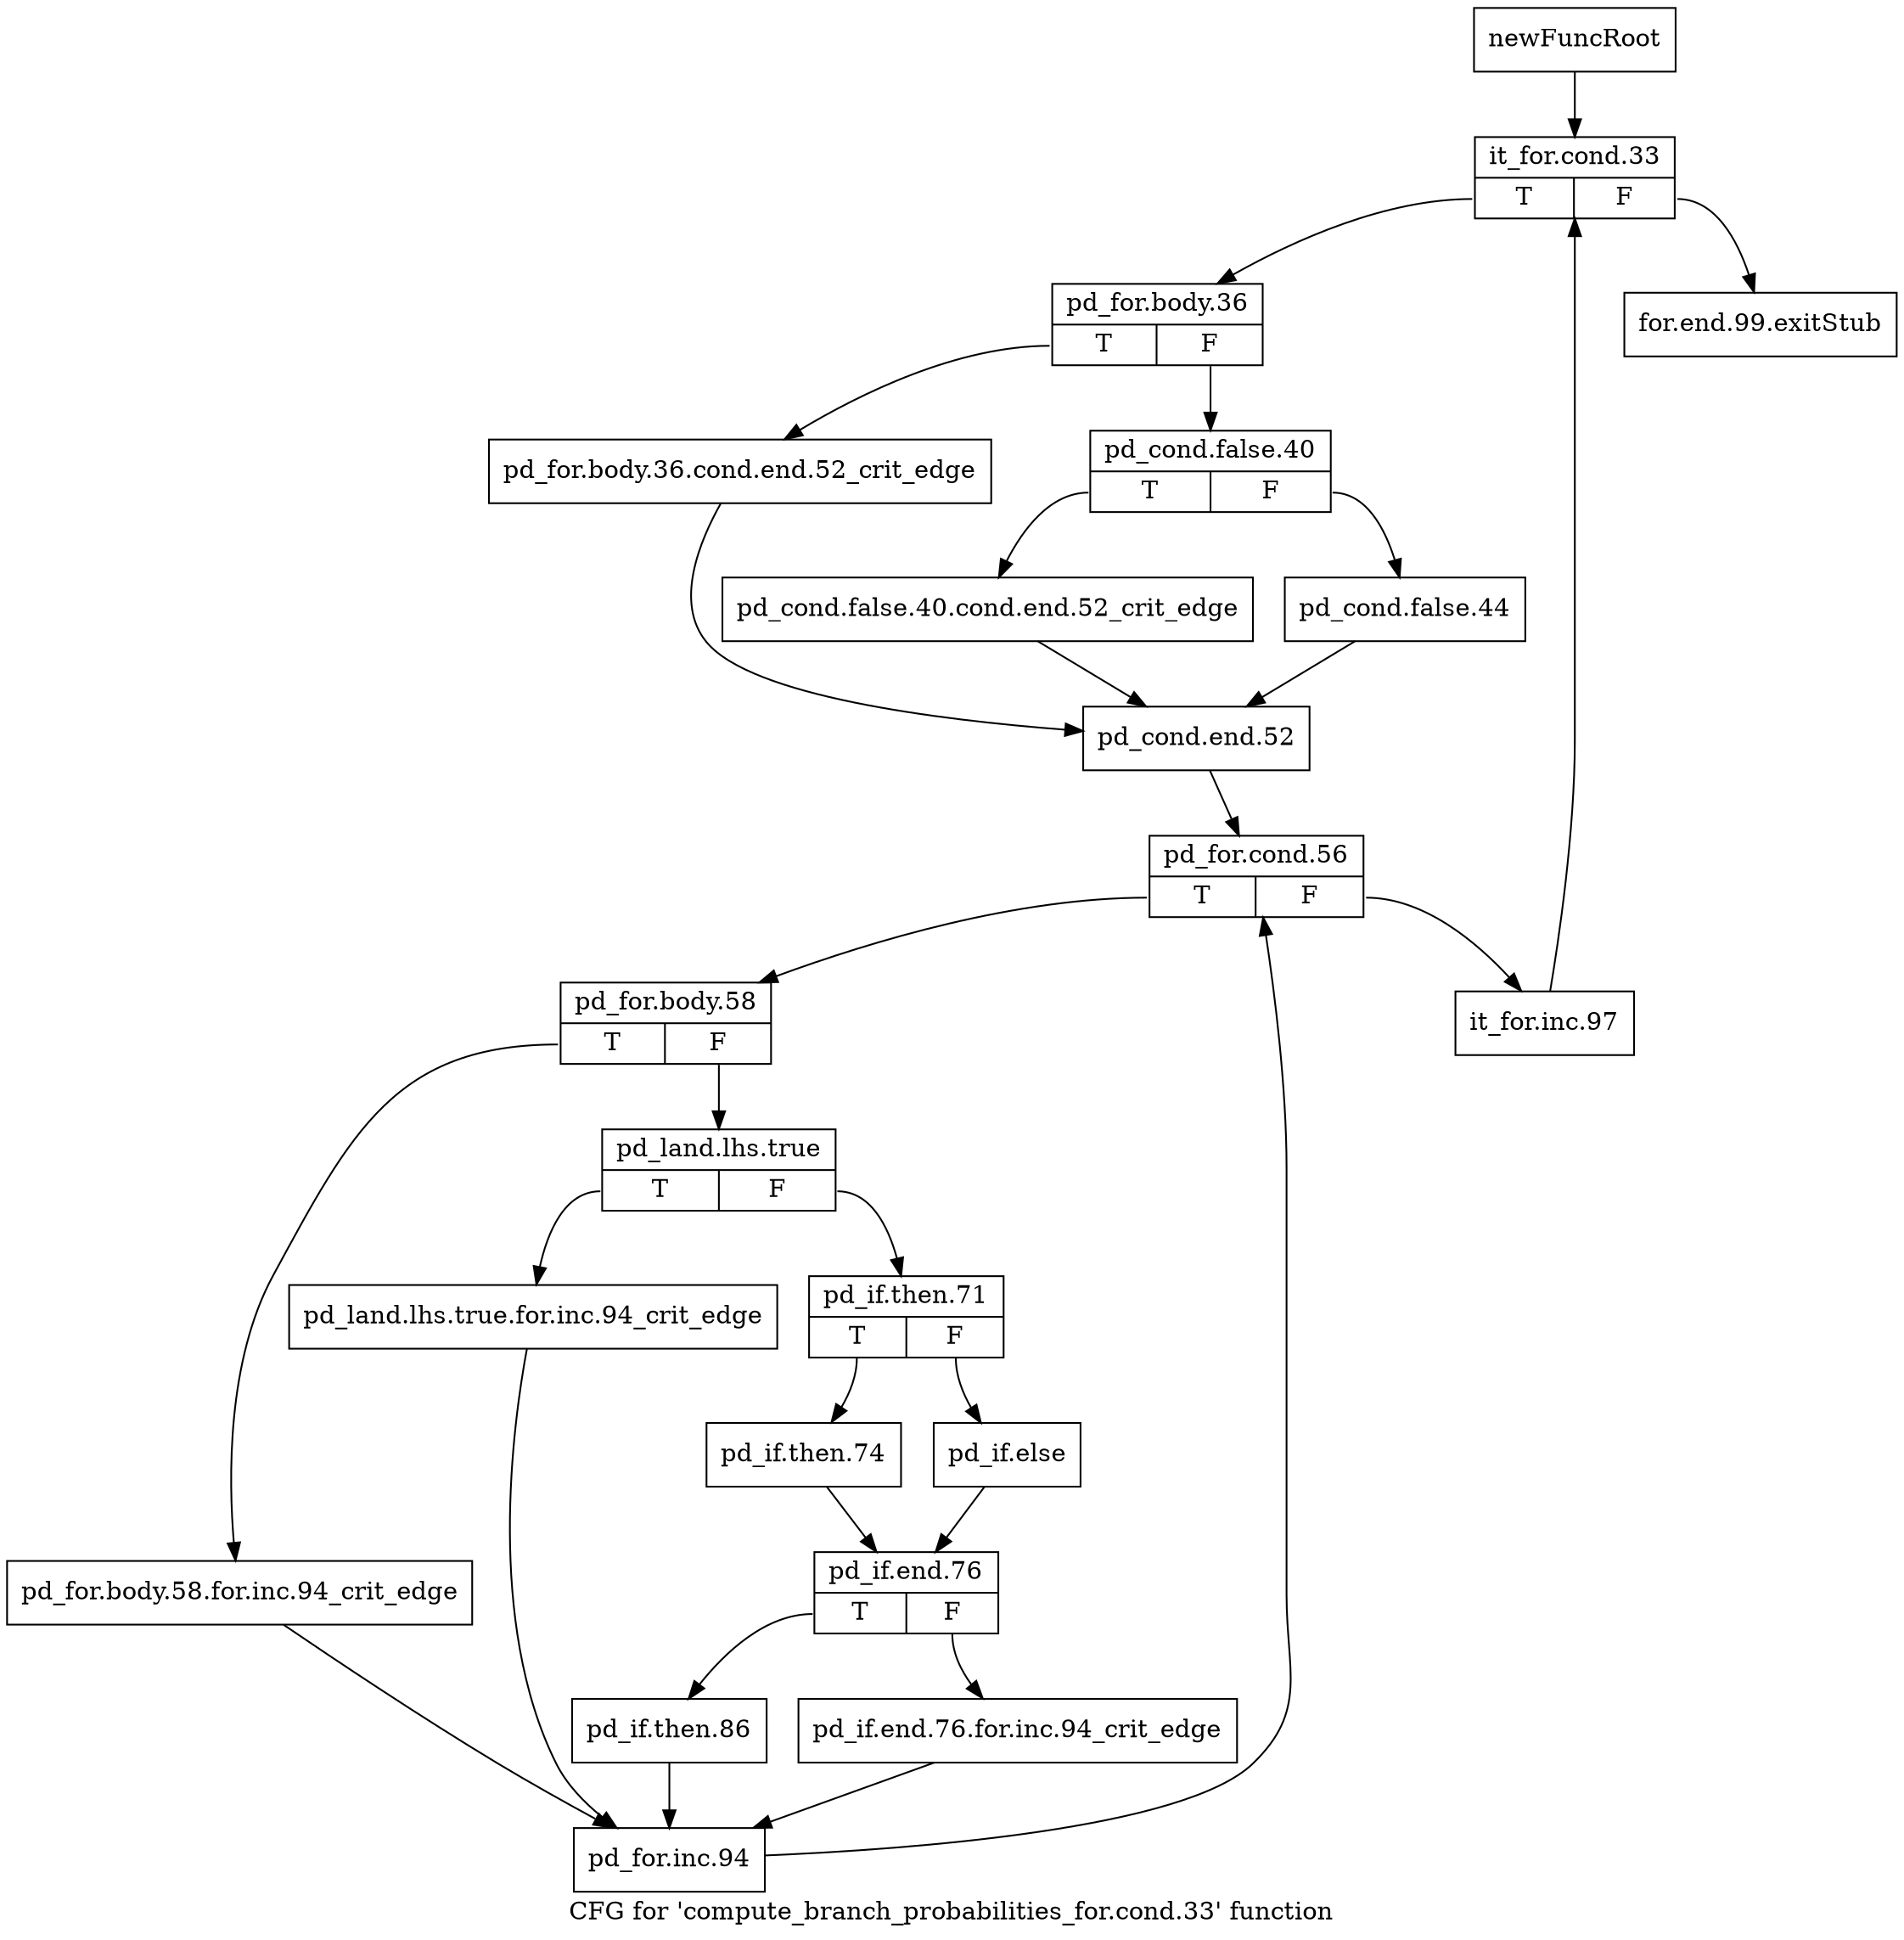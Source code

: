 digraph "CFG for 'compute_branch_probabilities_for.cond.33' function" {
	label="CFG for 'compute_branch_probabilities_for.cond.33' function";

	Node0xb7b37c0 [shape=record,label="{newFuncRoot}"];
	Node0xb7b37c0 -> Node0xb7be650;
	Node0xb7b3810 [shape=record,label="{for.end.99.exitStub}"];
	Node0xb7be650 [shape=record,label="{it_for.cond.33|{<s0>T|<s1>F}}"];
	Node0xb7be650:s0 -> Node0xb7be6a0;
	Node0xb7be650:s1 -> Node0xb7b3810;
	Node0xb7be6a0 [shape=record,label="{pd_for.body.36|{<s0>T|<s1>F}}"];
	Node0xb7be6a0:s0 -> Node0xb7be7e0;
	Node0xb7be6a0:s1 -> Node0xb7be6f0;
	Node0xb7be6f0 [shape=record,label="{pd_cond.false.40|{<s0>T|<s1>F}}"];
	Node0xb7be6f0:s0 -> Node0xb7be790;
	Node0xb7be6f0:s1 -> Node0xb7be740;
	Node0xb7be740 [shape=record,label="{pd_cond.false.44}"];
	Node0xb7be740 -> Node0xb7be830;
	Node0xb7be790 [shape=record,label="{pd_cond.false.40.cond.end.52_crit_edge}"];
	Node0xb7be790 -> Node0xb7be830;
	Node0xb7be7e0 [shape=record,label="{pd_for.body.36.cond.end.52_crit_edge}"];
	Node0xb7be7e0 -> Node0xb7be830;
	Node0xb7be830 [shape=record,label="{pd_cond.end.52}"];
	Node0xb7be830 -> Node0xb7be880;
	Node0xb7be880 [shape=record,label="{pd_for.cond.56|{<s0>T|<s1>F}}"];
	Node0xb7be880:s0 -> Node0xb7be920;
	Node0xb7be880:s1 -> Node0xb7be8d0;
	Node0xb7be8d0 [shape=record,label="{it_for.inc.97}"];
	Node0xb7be8d0 -> Node0xb7be650;
	Node0xb7be920 [shape=record,label="{pd_for.body.58|{<s0>T|<s1>F}}"];
	Node0xb7be920:s0 -> Node0xb7bebf0;
	Node0xb7be920:s1 -> Node0xb7be970;
	Node0xb7be970 [shape=record,label="{pd_land.lhs.true|{<s0>T|<s1>F}}"];
	Node0xb7be970:s0 -> Node0xb7beba0;
	Node0xb7be970:s1 -> Node0xb7be9c0;
	Node0xb7be9c0 [shape=record,label="{pd_if.then.71|{<s0>T|<s1>F}}"];
	Node0xb7be9c0:s0 -> Node0xb7bea60;
	Node0xb7be9c0:s1 -> Node0xb7bea10;
	Node0xb7bea10 [shape=record,label="{pd_if.else}"];
	Node0xb7bea10 -> Node0xb7beab0;
	Node0xb7bea60 [shape=record,label="{pd_if.then.74}"];
	Node0xb7bea60 -> Node0xb7beab0;
	Node0xb7beab0 [shape=record,label="{pd_if.end.76|{<s0>T|<s1>F}}"];
	Node0xb7beab0:s0 -> Node0xb7beb50;
	Node0xb7beab0:s1 -> Node0xb7beb00;
	Node0xb7beb00 [shape=record,label="{pd_if.end.76.for.inc.94_crit_edge}"];
	Node0xb7beb00 -> Node0xb7bec40;
	Node0xb7beb50 [shape=record,label="{pd_if.then.86}"];
	Node0xb7beb50 -> Node0xb7bec40;
	Node0xb7beba0 [shape=record,label="{pd_land.lhs.true.for.inc.94_crit_edge}"];
	Node0xb7beba0 -> Node0xb7bec40;
	Node0xb7bebf0 [shape=record,label="{pd_for.body.58.for.inc.94_crit_edge}"];
	Node0xb7bebf0 -> Node0xb7bec40;
	Node0xb7bec40 [shape=record,label="{pd_for.inc.94}"];
	Node0xb7bec40 -> Node0xb7be880;
}
